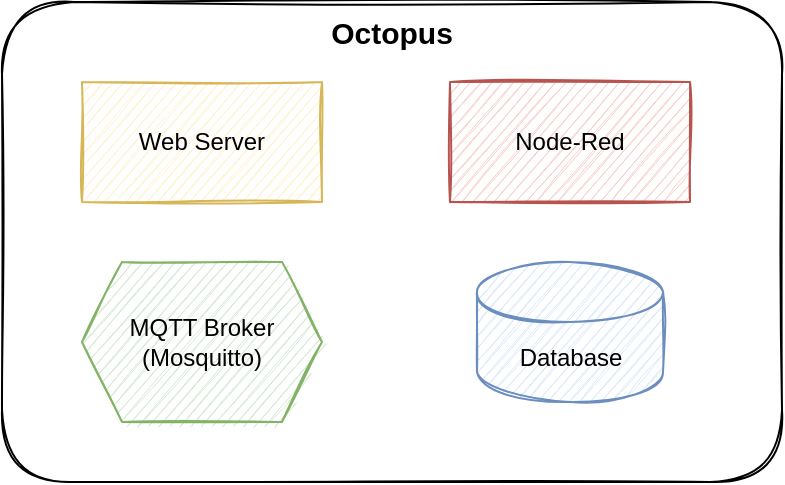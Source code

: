 <mxfile version="20.0.3" type="device"><diagram id="feWhf3M9gJ8AqvVTk61s" name="Page-1"><mxGraphModel dx="1234" dy="784" grid="1" gridSize="10" guides="1" tooltips="1" connect="1" arrows="1" fold="1" page="1" pageScale="1" pageWidth="827" pageHeight="1169" math="0" shadow="0"><root><mxCell id="0"/><mxCell id="1" parent="0"/><mxCell id="2dSLs5TP8oQwsvaMqCqT-1" value="" style="rounded=1;whiteSpace=wrap;html=1;sketch=1;" vertex="1" parent="1"><mxGeometry x="190" y="210" width="390" height="240" as="geometry"/></mxCell><mxCell id="2dSLs5TP8oQwsvaMqCqT-2" value="Web Server" style="rounded=0;whiteSpace=wrap;html=1;sketch=1;fillColor=#fff2cc;strokeColor=#d6b656;" vertex="1" parent="1"><mxGeometry x="230" y="250" width="120" height="60" as="geometry"/></mxCell><mxCell id="2dSLs5TP8oQwsvaMqCqT-3" value="Node-Red" style="rounded=0;whiteSpace=wrap;html=1;sketch=1;fillColor=#f8cecc;strokeColor=#b85450;" vertex="1" parent="1"><mxGeometry x="414" y="250" width="120" height="60" as="geometry"/></mxCell><mxCell id="2dSLs5TP8oQwsvaMqCqT-5" value="MQTT Broker (Mosquitto)" style="shape=hexagon;perimeter=hexagonPerimeter2;whiteSpace=wrap;html=1;fixedSize=1;sketch=1;fillColor=#d5e8d4;strokeColor=#82b366;" vertex="1" parent="1"><mxGeometry x="230" y="340" width="120" height="80" as="geometry"/></mxCell><mxCell id="2dSLs5TP8oQwsvaMqCqT-6" value="Database" style="shape=cylinder3;whiteSpace=wrap;html=1;boundedLbl=1;backgroundOutline=1;size=15;sketch=1;fillColor=#dae8fc;strokeColor=#6c8ebf;" vertex="1" parent="1"><mxGeometry x="427.5" y="340" width="93" height="70" as="geometry"/></mxCell><mxCell id="2dSLs5TP8oQwsvaMqCqT-7" value="Octopus" style="text;html=1;strokeColor=none;fillColor=none;align=center;verticalAlign=middle;whiteSpace=wrap;rounded=0;sketch=1;fontSize=15;fontStyle=1" vertex="1" parent="1"><mxGeometry x="355" y="210" width="60" height="30" as="geometry"/></mxCell></root></mxGraphModel></diagram></mxfile>
